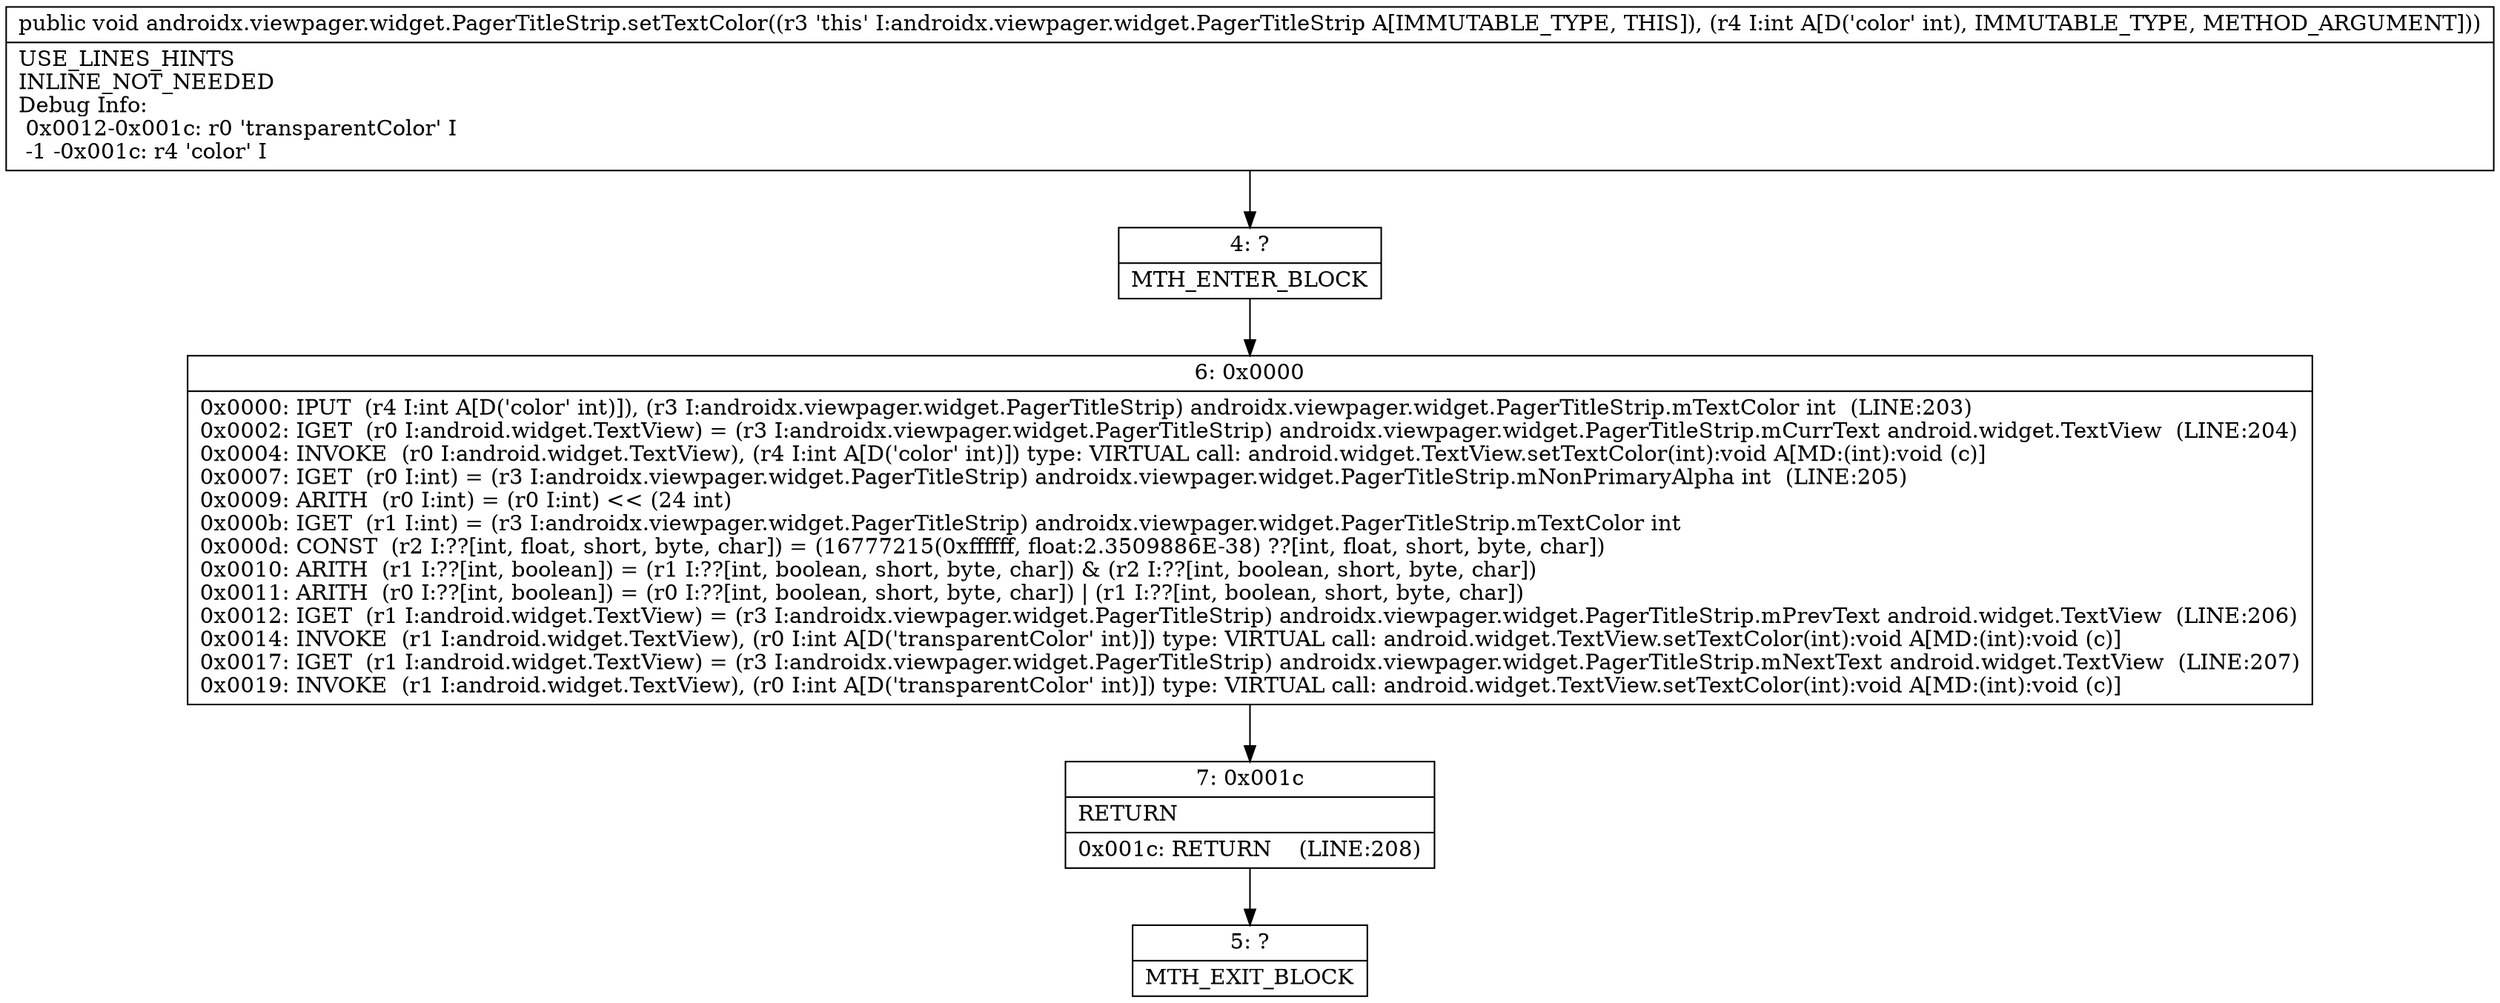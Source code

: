 digraph "CFG forandroidx.viewpager.widget.PagerTitleStrip.setTextColor(I)V" {
Node_4 [shape=record,label="{4\:\ ?|MTH_ENTER_BLOCK\l}"];
Node_6 [shape=record,label="{6\:\ 0x0000|0x0000: IPUT  (r4 I:int A[D('color' int)]), (r3 I:androidx.viewpager.widget.PagerTitleStrip) androidx.viewpager.widget.PagerTitleStrip.mTextColor int  (LINE:203)\l0x0002: IGET  (r0 I:android.widget.TextView) = (r3 I:androidx.viewpager.widget.PagerTitleStrip) androidx.viewpager.widget.PagerTitleStrip.mCurrText android.widget.TextView  (LINE:204)\l0x0004: INVOKE  (r0 I:android.widget.TextView), (r4 I:int A[D('color' int)]) type: VIRTUAL call: android.widget.TextView.setTextColor(int):void A[MD:(int):void (c)]\l0x0007: IGET  (r0 I:int) = (r3 I:androidx.viewpager.widget.PagerTitleStrip) androidx.viewpager.widget.PagerTitleStrip.mNonPrimaryAlpha int  (LINE:205)\l0x0009: ARITH  (r0 I:int) = (r0 I:int) \<\< (24 int) \l0x000b: IGET  (r1 I:int) = (r3 I:androidx.viewpager.widget.PagerTitleStrip) androidx.viewpager.widget.PagerTitleStrip.mTextColor int \l0x000d: CONST  (r2 I:??[int, float, short, byte, char]) = (16777215(0xffffff, float:2.3509886E\-38) ??[int, float, short, byte, char]) \l0x0010: ARITH  (r1 I:??[int, boolean]) = (r1 I:??[int, boolean, short, byte, char]) & (r2 I:??[int, boolean, short, byte, char]) \l0x0011: ARITH  (r0 I:??[int, boolean]) = (r0 I:??[int, boolean, short, byte, char]) \| (r1 I:??[int, boolean, short, byte, char]) \l0x0012: IGET  (r1 I:android.widget.TextView) = (r3 I:androidx.viewpager.widget.PagerTitleStrip) androidx.viewpager.widget.PagerTitleStrip.mPrevText android.widget.TextView  (LINE:206)\l0x0014: INVOKE  (r1 I:android.widget.TextView), (r0 I:int A[D('transparentColor' int)]) type: VIRTUAL call: android.widget.TextView.setTextColor(int):void A[MD:(int):void (c)]\l0x0017: IGET  (r1 I:android.widget.TextView) = (r3 I:androidx.viewpager.widget.PagerTitleStrip) androidx.viewpager.widget.PagerTitleStrip.mNextText android.widget.TextView  (LINE:207)\l0x0019: INVOKE  (r1 I:android.widget.TextView), (r0 I:int A[D('transparentColor' int)]) type: VIRTUAL call: android.widget.TextView.setTextColor(int):void A[MD:(int):void (c)]\l}"];
Node_7 [shape=record,label="{7\:\ 0x001c|RETURN\l|0x001c: RETURN    (LINE:208)\l}"];
Node_5 [shape=record,label="{5\:\ ?|MTH_EXIT_BLOCK\l}"];
MethodNode[shape=record,label="{public void androidx.viewpager.widget.PagerTitleStrip.setTextColor((r3 'this' I:androidx.viewpager.widget.PagerTitleStrip A[IMMUTABLE_TYPE, THIS]), (r4 I:int A[D('color' int), IMMUTABLE_TYPE, METHOD_ARGUMENT]))  | USE_LINES_HINTS\lINLINE_NOT_NEEDED\lDebug Info:\l  0x0012\-0x001c: r0 'transparentColor' I\l  \-1 \-0x001c: r4 'color' I\l}"];
MethodNode -> Node_4;Node_4 -> Node_6;
Node_6 -> Node_7;
Node_7 -> Node_5;
}

